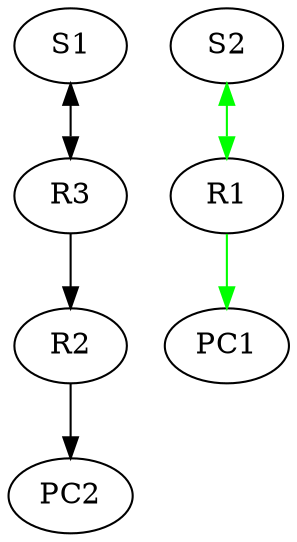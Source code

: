 digraph D {
  S1 -> R3 [dir=both]
  S2 -> R1 [dir=both color="green"]

  R3 -> R2
  R2 -> PC2


  R1 -> PC1 [color="green"]
}
